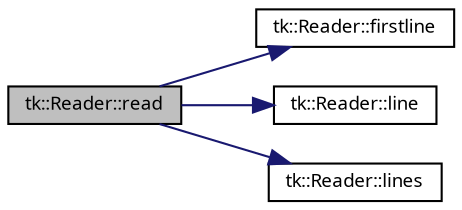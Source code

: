 digraph "tk::Reader::read"
{
 // INTERACTIVE_SVG=YES
  bgcolor="transparent";
  edge [fontname="sans-serif",fontsize="9",labelfontname="sans-serif",labelfontsize="9"];
  node [fontname="sans-serif",fontsize="9",shape=record];
  rankdir="LR";
  Node1 [label="tk::Reader::read",height=0.2,width=0.4,color="black", fillcolor="grey75", style="filled", fontcolor="black"];
  Node1 -> Node2 [color="midnightblue",fontsize="9",style="solid",fontname="sans-serif"];
  Node2 [label="tk::Reader::firstline",height=0.2,width=0.4,color="black",URL="$classtk_1_1_reader.html#ab490e6c5774c189db8d07a4bd59cd5fa",tooltip="Return first line (for detection of file type based on header) "];
  Node1 -> Node3 [color="midnightblue",fontsize="9",style="solid",fontname="sans-serif"];
  Node3 [label="tk::Reader::line",height=0.2,width=0.4,color="black",URL="$classtk_1_1_reader.html#ad6ab06f4a78a5ad3466f1d2d91a52a79",tooltip="Read a given line from file. "];
  Node1 -> Node4 [color="midnightblue",fontsize="9",style="solid",fontname="sans-serif"];
  Node4 [label="tk::Reader::lines",height=0.2,width=0.4,color="black",URL="$classtk_1_1_reader.html#a3b54f304ee947c8a403ab8838946f534",tooltip="Read file and return a string for each line. "];
}
